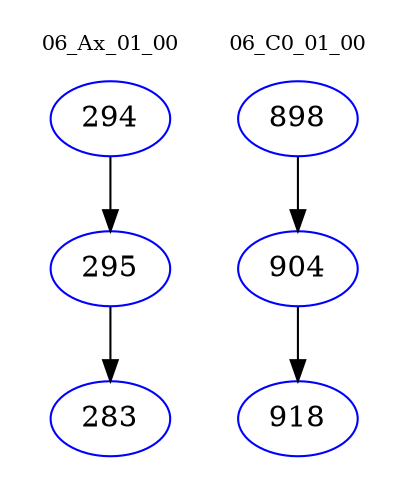 digraph{
subgraph cluster_0 {
color = white
label = "06_Ax_01_00";
fontsize=10;
T0_294 [label="294", color="blue"]
T0_294 -> T0_295 [color="black"]
T0_295 [label="295", color="blue"]
T0_295 -> T0_283 [color="black"]
T0_283 [label="283", color="blue"]
}
subgraph cluster_1 {
color = white
label = "06_C0_01_00";
fontsize=10;
T1_898 [label="898", color="blue"]
T1_898 -> T1_904 [color="black"]
T1_904 [label="904", color="blue"]
T1_904 -> T1_918 [color="black"]
T1_918 [label="918", color="blue"]
}
}
